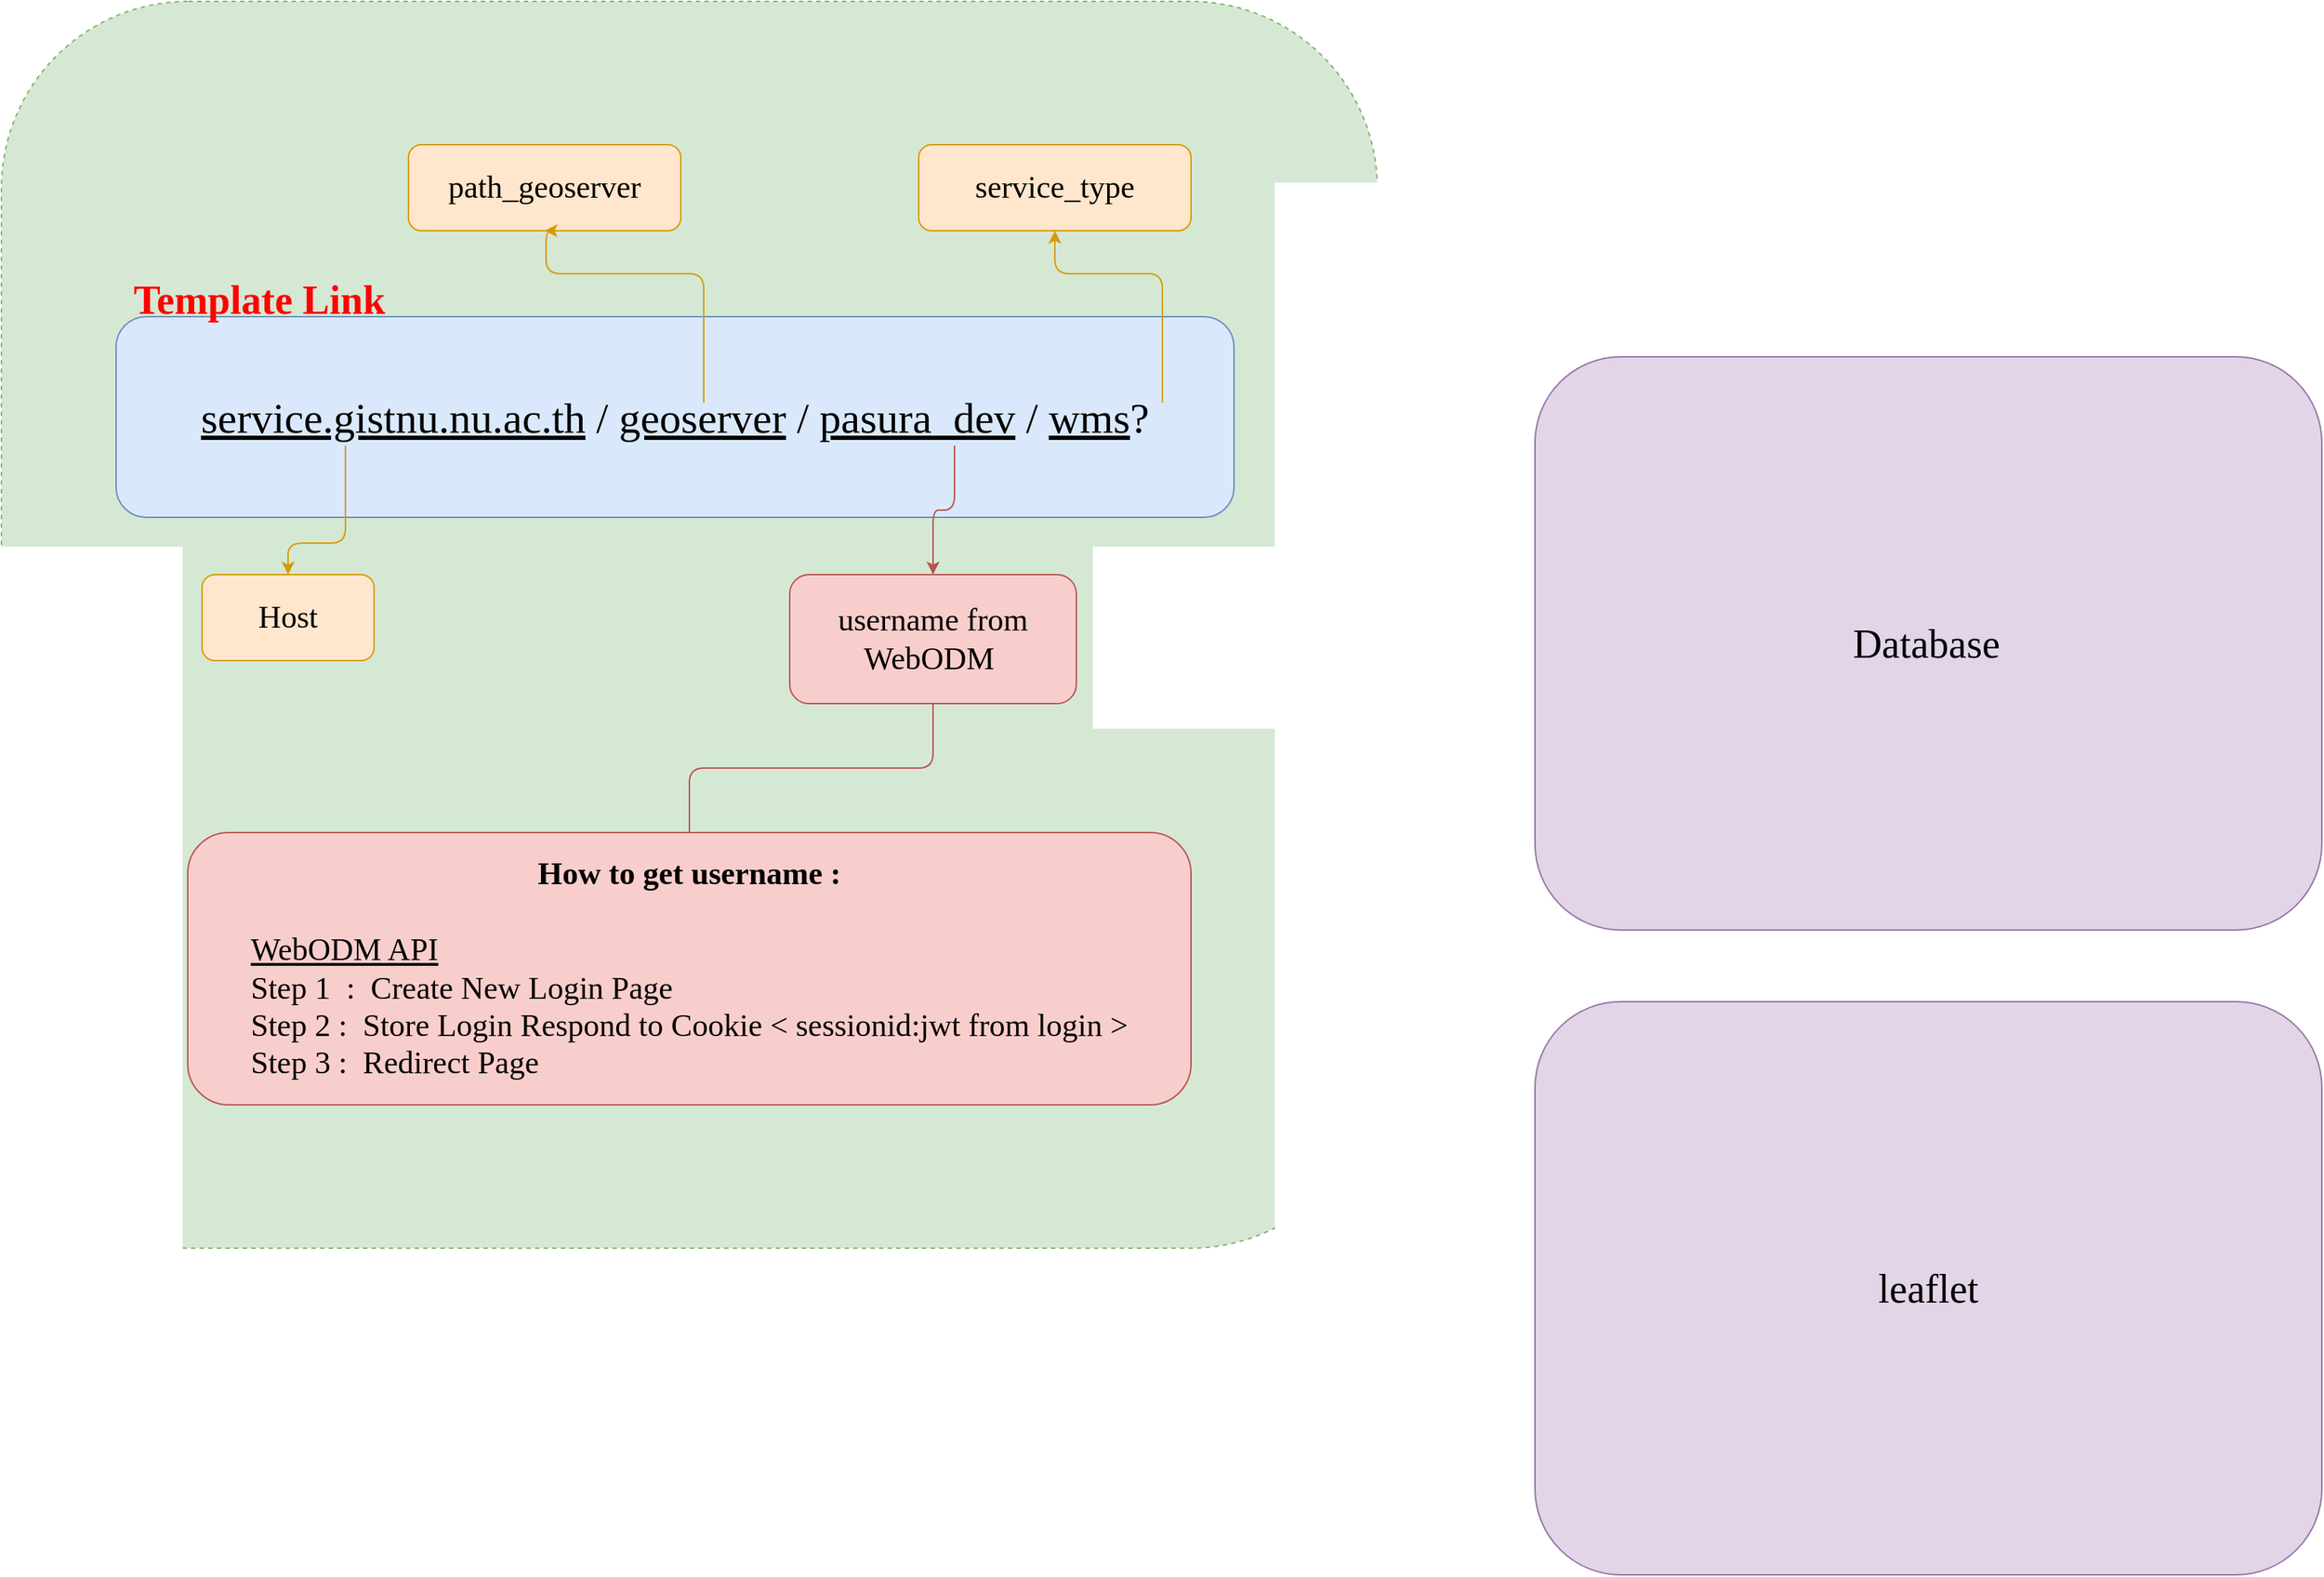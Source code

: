 <mxfile version="24.2.8" type="github">
  <diagram name="Page-1" id="D-a-eieVtsCvVFc8nxiY">
    <mxGraphModel dx="2693" dy="1146" grid="1" gridSize="10" guides="1" tooltips="1" connect="1" arrows="1" fold="1" page="1" pageScale="1" pageWidth="827" pageHeight="1169" math="0" shadow="0">
      <root>
        <mxCell id="0" />
        <mxCell id="1" parent="0" />
        <mxCell id="LGXkmmJbCQYHeZerWq-j-21" value="" style="group" vertex="1" connectable="0" parent="1">
          <mxGeometry x="-50" y="32" width="960" height="870" as="geometry" />
        </mxCell>
        <mxCell id="LGXkmmJbCQYHeZerWq-j-20" value="" style="rounded=1;whiteSpace=wrap;html=1;dashed=1;fillColor=#d5e8d4;strokeColor=#82b366;" vertex="1" parent="LGXkmmJbCQYHeZerWq-j-21">
          <mxGeometry width="960" height="870" as="geometry" />
        </mxCell>
        <mxCell id="LGXkmmJbCQYHeZerWq-j-2" value="Host" style="rounded=1;whiteSpace=wrap;html=1;fillColor=#ffe6cc;strokeColor=#d79b00;fontFamily=K2D;fontSource=https%3A%2F%2Ffonts.googleapis.com%2Fcss%3Ffamily%3DK2D;fontSize=22;" vertex="1" parent="LGXkmmJbCQYHeZerWq-j-21">
          <mxGeometry x="140" y="400" width="120" height="60" as="geometry" />
        </mxCell>
        <mxCell id="LGXkmmJbCQYHeZerWq-j-3" value="path_geoserver" style="rounded=1;whiteSpace=wrap;html=1;fillColor=#ffe6cc;strokeColor=#d79b00;fontFamily=K2D;fontSource=https%3A%2F%2Ffonts.googleapis.com%2Fcss%3Ffamily%3DK2D;fontSize=22;" vertex="1" parent="LGXkmmJbCQYHeZerWq-j-21">
          <mxGeometry x="284" y="100" width="190" height="60" as="geometry" />
        </mxCell>
        <mxCell id="LGXkmmJbCQYHeZerWq-j-19" style="edgeStyle=orthogonalEdgeStyle;rounded=1;orthogonalLoop=1;jettySize=auto;html=1;fillColor=#f8cecc;strokeColor=#b85450;curved=0;endArrow=none;endFill=0;" edge="1" parent="LGXkmmJbCQYHeZerWq-j-21" source="LGXkmmJbCQYHeZerWq-j-4" target="LGXkmmJbCQYHeZerWq-j-18">
          <mxGeometry relative="1" as="geometry" />
        </mxCell>
        <mxCell id="LGXkmmJbCQYHeZerWq-j-4" value="username from WebODM&amp;nbsp;" style="rounded=1;whiteSpace=wrap;html=1;fillColor=#f8cecc;strokeColor=#b85450;fontFamily=K2D;fontSource=https%3A%2F%2Ffonts.googleapis.com%2Fcss%3Ffamily%3DK2D;fontSize=22;" vertex="1" parent="LGXkmmJbCQYHeZerWq-j-21">
          <mxGeometry x="550" y="400" width="200" height="90" as="geometry" />
        </mxCell>
        <mxCell id="LGXkmmJbCQYHeZerWq-j-5" value="service_type" style="rounded=1;whiteSpace=wrap;html=1;fillColor=#ffe6cc;strokeColor=#d79b00;fontFamily=K2D;fontSource=https%3A%2F%2Ffonts.googleapis.com%2Fcss%3Ffamily%3DK2D;fontSize=22;" vertex="1" parent="LGXkmmJbCQYHeZerWq-j-21">
          <mxGeometry x="640" y="100" width="190" height="60" as="geometry" />
        </mxCell>
        <mxCell id="LGXkmmJbCQYHeZerWq-j-12" value="" style="group" vertex="1" connectable="0" parent="LGXkmmJbCQYHeZerWq-j-21">
          <mxGeometry x="80" y="220" width="780" height="140" as="geometry" />
        </mxCell>
        <mxCell id="LGXkmmJbCQYHeZerWq-j-1" value="&lt;font style=&quot;font-size: 30px;&quot; data-font-src=&quot;https://fonts.googleapis.com/css?family=K2D&quot; face=&quot;K2D&quot;&gt;&lt;u&gt;service.gistnu.nu.ac.th&lt;/u&gt; / &lt;u&gt;geoserver&lt;/u&gt; / &lt;u&gt;pasura_dev&lt;/u&gt; / &lt;u&gt;wms&lt;/u&gt;?&lt;/font&gt;" style="rounded=1;whiteSpace=wrap;html=1;fillColor=#dae8fc;strokeColor=#6c8ebf;fontSize=30;" vertex="1" parent="LGXkmmJbCQYHeZerWq-j-12">
          <mxGeometry width="780" height="140" as="geometry" />
        </mxCell>
        <mxCell id="LGXkmmJbCQYHeZerWq-j-7" value="" style="rounded=1;whiteSpace=wrap;html=1;fillColor=none;dashed=1;strokeColor=none;" vertex="1" parent="LGXkmmJbCQYHeZerWq-j-12">
          <mxGeometry y="40" width="320" height="50" as="geometry" />
        </mxCell>
        <mxCell id="LGXkmmJbCQYHeZerWq-j-8" value="" style="rounded=1;whiteSpace=wrap;html=1;fillColor=none;dashed=1;strokeColor=none;" vertex="1" parent="LGXkmmJbCQYHeZerWq-j-12">
          <mxGeometry x="340" y="60" width="140" height="50" as="geometry" />
        </mxCell>
        <mxCell id="LGXkmmJbCQYHeZerWq-j-9" value="" style="rounded=1;whiteSpace=wrap;html=1;fillColor=none;dashed=1;strokeColor=none;" vertex="1" parent="LGXkmmJbCQYHeZerWq-j-12">
          <mxGeometry x="500" y="40" width="170" height="50" as="geometry" />
        </mxCell>
        <mxCell id="LGXkmmJbCQYHeZerWq-j-11" value="" style="rounded=1;whiteSpace=wrap;html=1;fillColor=none;dashed=1;strokeColor=none;" vertex="1" parent="LGXkmmJbCQYHeZerWq-j-12">
          <mxGeometry x="690" y="60" width="80" height="45" as="geometry" />
        </mxCell>
        <mxCell id="LGXkmmJbCQYHeZerWq-j-13" style="edgeStyle=orthogonalEdgeStyle;rounded=1;orthogonalLoop=1;jettySize=auto;html=1;exitX=0.5;exitY=1;exitDx=0;exitDy=0;curved=0;fillColor=#ffe6cc;strokeColor=#d79b00;" edge="1" parent="LGXkmmJbCQYHeZerWq-j-21" source="LGXkmmJbCQYHeZerWq-j-7" target="LGXkmmJbCQYHeZerWq-j-2">
          <mxGeometry relative="1" as="geometry">
            <Array as="points">
              <mxPoint x="240" y="378" />
              <mxPoint x="200" y="378" />
            </Array>
          </mxGeometry>
        </mxCell>
        <mxCell id="LGXkmmJbCQYHeZerWq-j-14" style="edgeStyle=orthogonalEdgeStyle;rounded=1;orthogonalLoop=1;jettySize=auto;html=1;exitX=0.5;exitY=0;exitDx=0;exitDy=0;fillColor=#ffe6cc;strokeColor=#d79b00;curved=0;entryX=0.5;entryY=1;entryDx=0;entryDy=0;" edge="1" parent="LGXkmmJbCQYHeZerWq-j-21" source="LGXkmmJbCQYHeZerWq-j-8" target="LGXkmmJbCQYHeZerWq-j-3">
          <mxGeometry relative="1" as="geometry">
            <Array as="points">
              <mxPoint x="490" y="190" />
              <mxPoint x="380" y="190" />
            </Array>
          </mxGeometry>
        </mxCell>
        <mxCell id="LGXkmmJbCQYHeZerWq-j-15" style="edgeStyle=orthogonalEdgeStyle;rounded=1;orthogonalLoop=1;jettySize=auto;html=1;exitX=0.5;exitY=1;exitDx=0;exitDy=0;curved=0;fillColor=#f8cecc;strokeColor=#b85450;" edge="1" parent="LGXkmmJbCQYHeZerWq-j-21" source="LGXkmmJbCQYHeZerWq-j-9" target="LGXkmmJbCQYHeZerWq-j-4">
          <mxGeometry relative="1" as="geometry" />
        </mxCell>
        <mxCell id="LGXkmmJbCQYHeZerWq-j-17" style="edgeStyle=orthogonalEdgeStyle;rounded=1;orthogonalLoop=1;jettySize=auto;html=1;exitX=0.5;exitY=0;exitDx=0;exitDy=0;entryX=0.5;entryY=1;entryDx=0;entryDy=0;curved=0;fillColor=#ffe6cc;strokeColor=#d79b00;" edge="1" parent="LGXkmmJbCQYHeZerWq-j-21" source="LGXkmmJbCQYHeZerWq-j-11" target="LGXkmmJbCQYHeZerWq-j-5">
          <mxGeometry relative="1" as="geometry">
            <Array as="points">
              <mxPoint x="810" y="190" />
              <mxPoint x="735" y="190" />
            </Array>
          </mxGeometry>
        </mxCell>
        <mxCell id="LGXkmmJbCQYHeZerWq-j-18" value="&lt;div style=&quot;&quot;&gt;&lt;b&gt;How to get username :&lt;/b&gt;&lt;/div&gt;&lt;div style=&quot;&quot;&gt;&lt;br&gt;&lt;/div&gt;&lt;div style=&quot;text-align: left;&quot;&gt;&lt;u&gt;WebODM API&lt;/u&gt;&lt;/div&gt;&lt;div style=&quot;text-align: left;&quot;&gt;Step 1 &amp;nbsp;: &amp;nbsp;Create New Login Page&lt;/div&gt;&lt;div style=&quot;text-align: left;&quot;&gt;Step 2 : &amp;nbsp;Store Login Respond to Cookie &amp;lt; sessionid:jwt from login &amp;gt;&lt;/div&gt;&lt;div style=&quot;text-align: left;&quot;&gt;Step 3 : &amp;nbsp;Redirect Page&lt;/div&gt;" style="rounded=1;whiteSpace=wrap;html=1;fillColor=#f8cecc;strokeColor=#b85450;fontFamily=K2D;fontSource=https%3A%2F%2Ffonts.googleapis.com%2Fcss%3Ffamily%3DK2D;fontSize=22;" vertex="1" parent="LGXkmmJbCQYHeZerWq-j-21">
          <mxGeometry x="130" y="580" width="700" height="190" as="geometry" />
        </mxCell>
        <mxCell id="LGXkmmJbCQYHeZerWq-j-24" value="&lt;font data-font-src=&quot;https://fonts.googleapis.com/css?family=K2D&quot; face=&quot;K2D&quot;&gt;&lt;font style=&quot;font-size: 28px;&quot; data-font-src=&quot;https://fonts.googleapis.com/css?family=K2D&quot;&gt;Template&amp;nbsp;&lt;/font&gt;&lt;span style=&quot;font-size: 28px;&quot;&gt;Link&lt;/span&gt;&lt;/font&gt;" style="text;html=1;align=center;verticalAlign=middle;whiteSpace=wrap;rounded=1;fillColor=none;strokeColor=none;fontColor=#FF0000;fontStyle=1" vertex="1" parent="LGXkmmJbCQYHeZerWq-j-21">
          <mxGeometry x="80" y="188" width="200" height="40" as="geometry" />
        </mxCell>
        <mxCell id="LGXkmmJbCQYHeZerWq-j-22" value="&lt;font face=&quot;K2D&quot;&gt;&lt;font style=&quot;font-size: 28px;&quot;&gt;Database&lt;/font&gt;&lt;span style=&quot;font-size: 11px;&quot;&gt;&amp;nbsp;&lt;/span&gt;&lt;/font&gt;" style="rounded=1;whiteSpace=wrap;html=1;fillColor=#e1d5e7;strokeColor=#9673a6;" vertex="1" parent="1">
          <mxGeometry x="1020" y="280" width="549" height="400" as="geometry" />
        </mxCell>
        <mxCell id="LGXkmmJbCQYHeZerWq-j-23" value="&lt;font face=&quot;K2D&quot;&gt;&lt;span style=&quot;font-size: 28px;&quot;&gt;leaflet&lt;/span&gt;&lt;/font&gt;" style="rounded=1;whiteSpace=wrap;html=1;fillColor=#e1d5e7;strokeColor=#9673a6;" vertex="1" parent="1">
          <mxGeometry x="1020" y="730" width="549" height="400" as="geometry" />
        </mxCell>
      </root>
    </mxGraphModel>
  </diagram>
</mxfile>

